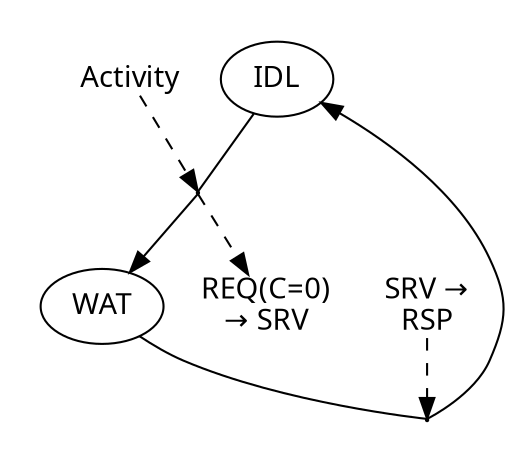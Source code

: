 digraph {
color=white;
graph [ fontname="sans-serif" ];
node [ fontname="sans-serif" ];
edge [ fontname="sans-serif" ];
A_0_false [ label="IDL", shape=ellipse ];
A_1_false [ label="WAT", shape=ellipse ];
subgraph cluster_0 {
T_0_18446744073709551615 [ shape=point, height=0.015, width=0.015 ];
A_0_false -> T_0_18446744073709551615 [ arrowhead=none, direction=forward ];
T_0_18446744073709551615 -> A_1_false;
D_0_18446744073709551615_255 [ label="Activity", shape=plain ];
D_0_18446744073709551615_255 -> T_0_18446744073709551615 [ arrowhead=normal, direction=forward, style=dashed ];
S_0_18446744073709551615_0 [ label="REQ(C=0)\n&#8594; SRV", shape=plain ];
T_0_18446744073709551615 -> S_0_18446744073709551615_0 [ arrowhead=normal, direction=forward, style=dashed ];
}
subgraph cluster_1 {
T_1_18446744073709551615 [ shape=point, height=0.015, width=0.015 ];
A_1_false -> T_1_18446744073709551615 [ arrowhead=none, direction=forward ];
T_1_18446744073709551615 -> A_0_false;
D_1_18446744073709551615_2 [ label="SRV &#8594;\nRSP", shape=plain ];
D_1_18446744073709551615_2 -> T_1_18446744073709551615 [ arrowhead=normal, direction=forward, style=dashed ];
}
}
